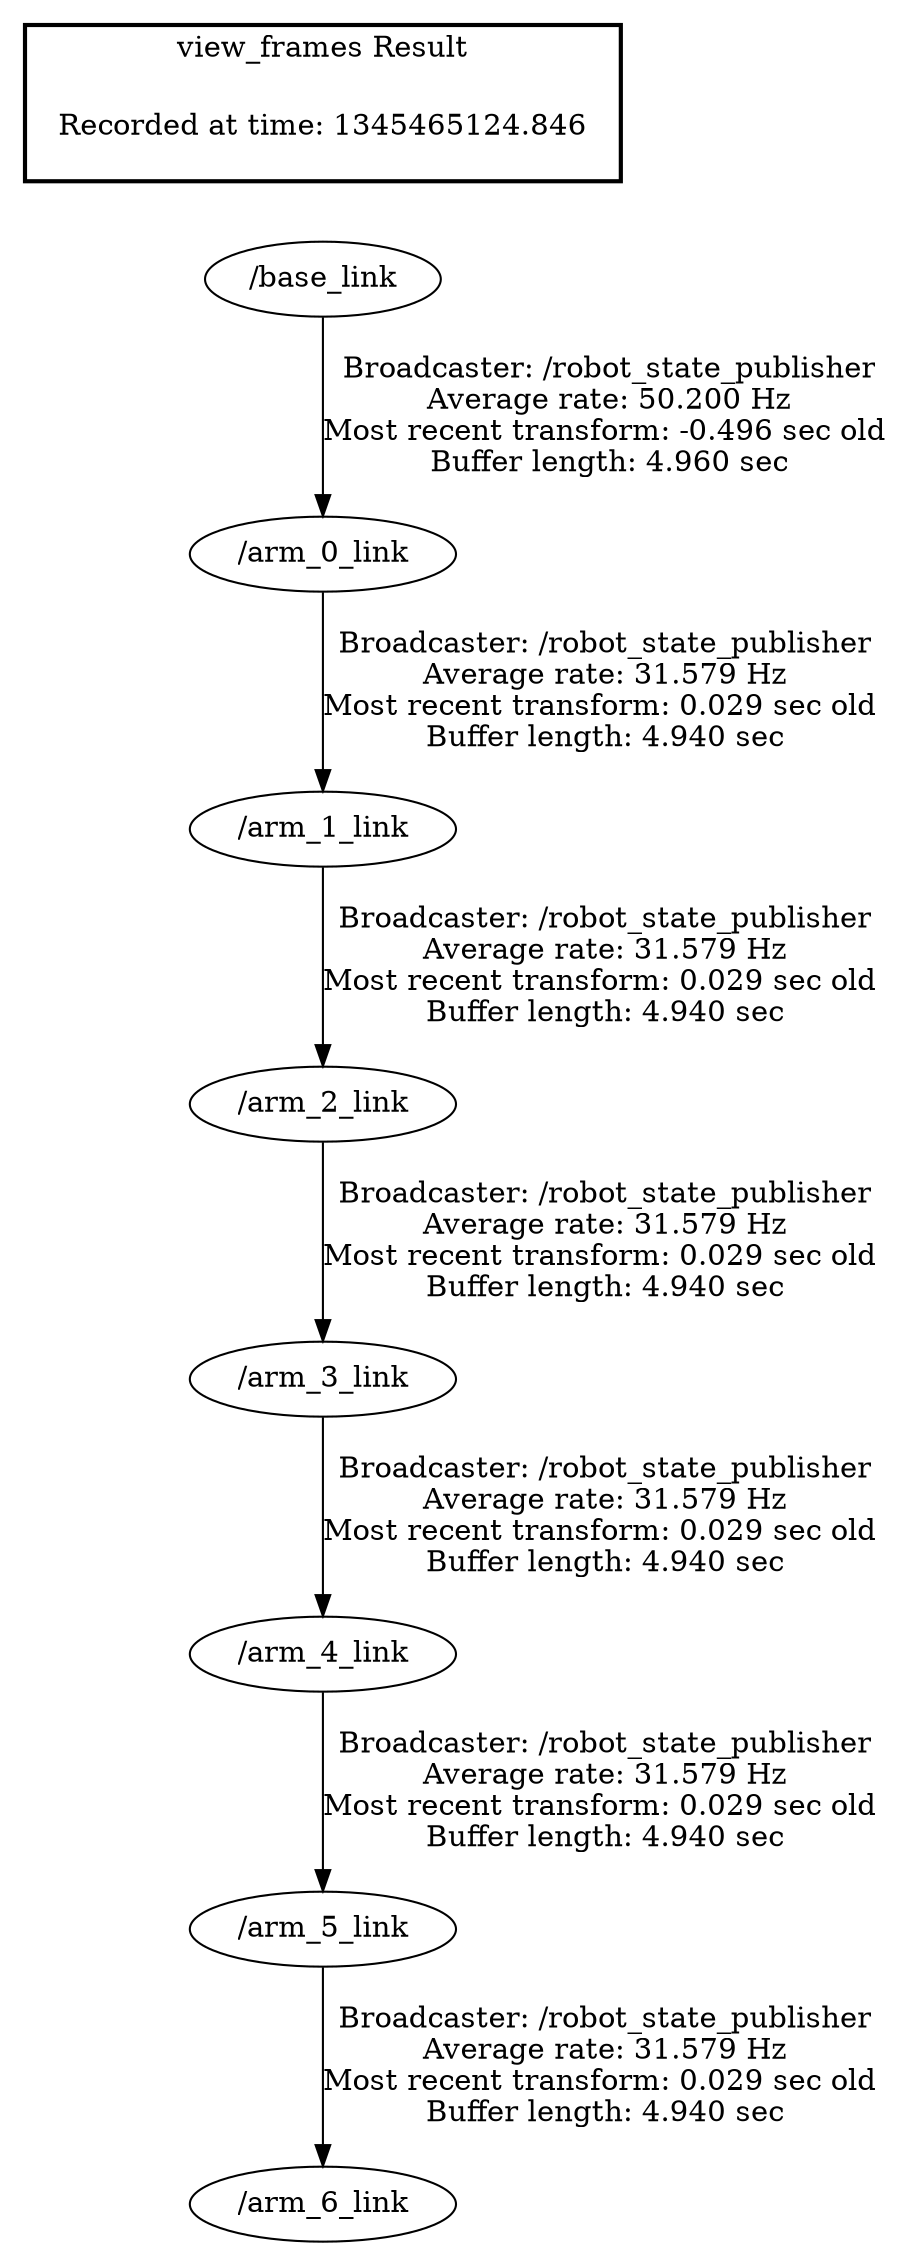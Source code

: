 digraph G {
"/arm_0_link" -> "/arm_1_link"[label="Broadcaster: /robot_state_publisher\nAverage rate: 31.579 Hz\nMost recent transform: 0.029 sec old \nBuffer length: 4.940 sec\n"];
"/base_link" -> "/arm_0_link"[label="Broadcaster: /robot_state_publisher\nAverage rate: 50.200 Hz\nMost recent transform: -0.496 sec old \nBuffer length: 4.960 sec\n"];
"/arm_1_link" -> "/arm_2_link"[label="Broadcaster: /robot_state_publisher\nAverage rate: 31.579 Hz\nMost recent transform: 0.029 sec old \nBuffer length: 4.940 sec\n"];
"/arm_2_link" -> "/arm_3_link"[label="Broadcaster: /robot_state_publisher\nAverage rate: 31.579 Hz\nMost recent transform: 0.029 sec old \nBuffer length: 4.940 sec\n"];
"/arm_3_link" -> "/arm_4_link"[label="Broadcaster: /robot_state_publisher\nAverage rate: 31.579 Hz\nMost recent transform: 0.029 sec old \nBuffer length: 4.940 sec\n"];
"/arm_4_link" -> "/arm_5_link"[label="Broadcaster: /robot_state_publisher\nAverage rate: 31.579 Hz\nMost recent transform: 0.029 sec old \nBuffer length: 4.940 sec\n"];
"/arm_5_link" -> "/arm_6_link"[label="Broadcaster: /robot_state_publisher\nAverage rate: 31.579 Hz\nMost recent transform: 0.029 sec old \nBuffer length: 4.940 sec\n"];
edge [style=invis];
 subgraph cluster_legend { style=bold; color=black; label ="view_frames Result";
"Recorded at time: 1345465124.846"[ shape=plaintext ] ;
 }->"/base_link";
}